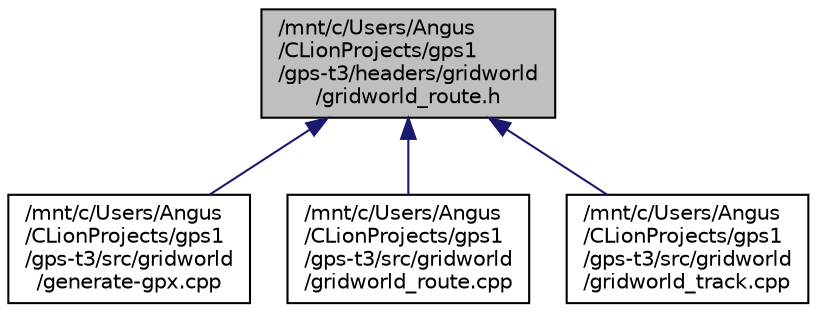digraph "/mnt/c/Users/Angus/CLionProjects/gps1/gps-t3/headers/gridworld/gridworld_route.h"
{
 // LATEX_PDF_SIZE
  edge [fontname="Helvetica",fontsize="10",labelfontname="Helvetica",labelfontsize="10"];
  node [fontname="Helvetica",fontsize="10",shape=record];
  Node1 [label="/mnt/c/Users/Angus\l/CLionProjects/gps1\l/gps-t3/headers/gridworld\l/gridworld_route.h",height=0.2,width=0.4,color="black", fillcolor="grey75", style="filled", fontcolor="black",tooltip=" "];
  Node1 -> Node2 [dir="back",color="midnightblue",fontsize="10",style="solid"];
  Node2 [label="/mnt/c/Users/Angus\l/CLionProjects/gps1\l/gps-t3/src/gridworld\l/generate-gpx.cpp",height=0.2,width=0.4,color="black", fillcolor="white", style="filled",URL="$generate-gpx_8cpp.html",tooltip=" "];
  Node1 -> Node3 [dir="back",color="midnightblue",fontsize="10",style="solid"];
  Node3 [label="/mnt/c/Users/Angus\l/CLionProjects/gps1\l/gps-t3/src/gridworld\l/gridworld_route.cpp",height=0.2,width=0.4,color="black", fillcolor="white", style="filled",URL="$gridworld__route_8cpp.html",tooltip=" "];
  Node1 -> Node4 [dir="back",color="midnightblue",fontsize="10",style="solid"];
  Node4 [label="/mnt/c/Users/Angus\l/CLionProjects/gps1\l/gps-t3/src/gridworld\l/gridworld_track.cpp",height=0.2,width=0.4,color="black", fillcolor="white", style="filled",URL="$gridworld__track_8cpp.html",tooltip=" "];
}
